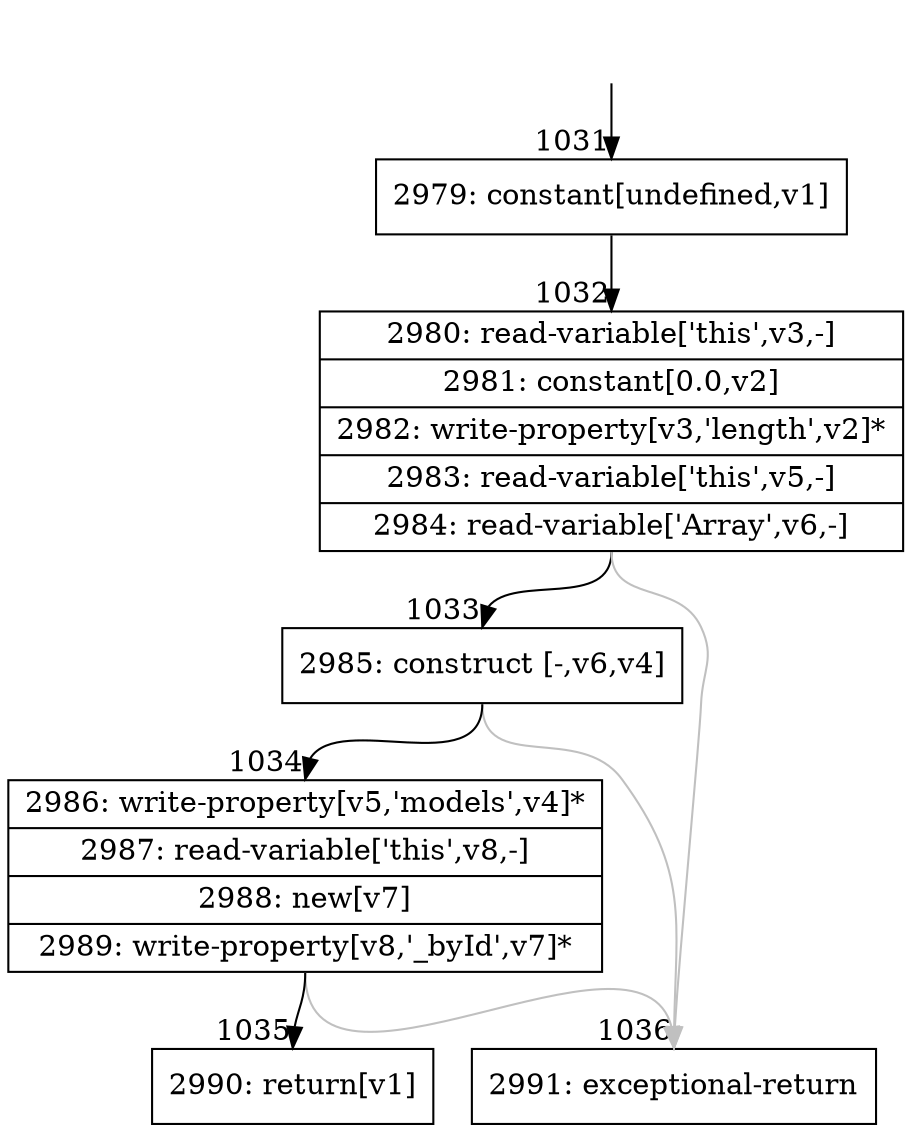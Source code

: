 digraph {
rankdir="TD"
BB_entry71[shape=none,label=""];
BB_entry71 -> BB1031 [tailport=s, headport=n, headlabel="    1031"]
BB1031 [shape=record label="{2979: constant[undefined,v1]}" ] 
BB1031 -> BB1032 [tailport=s, headport=n, headlabel="      1032"]
BB1032 [shape=record label="{2980: read-variable['this',v3,-]|2981: constant[0.0,v2]|2982: write-property[v3,'length',v2]*|2983: read-variable['this',v5,-]|2984: read-variable['Array',v6,-]}" ] 
BB1032 -> BB1033 [tailport=s, headport=n, headlabel="      1033"]
BB1032 -> BB1036 [tailport=s, headport=n, color=gray, headlabel="      1036"]
BB1033 [shape=record label="{2985: construct [-,v6,v4]}" ] 
BB1033 -> BB1034 [tailport=s, headport=n, headlabel="      1034"]
BB1033 -> BB1036 [tailport=s, headport=n, color=gray]
BB1034 [shape=record label="{2986: write-property[v5,'models',v4]*|2987: read-variable['this',v8,-]|2988: new[v7]|2989: write-property[v8,'_byId',v7]*}" ] 
BB1034 -> BB1035 [tailport=s, headport=n, headlabel="      1035"]
BB1034 -> BB1036 [tailport=s, headport=n, color=gray]
BB1035 [shape=record label="{2990: return[v1]}" ] 
BB1036 [shape=record label="{2991: exceptional-return}" ] 
//#$~ 908
}
